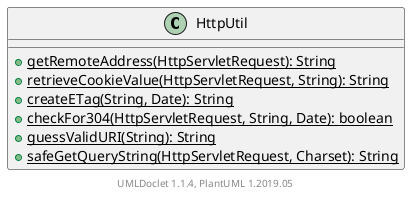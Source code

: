 @startuml

    class HttpUtil [[HttpUtil.html]] {
        {static} +getRemoteAddress(HttpServletRequest): String
        {static} +retrieveCookieValue(HttpServletRequest, String): String
        {static} +createETag(String, Date): String
        {static} +checkFor304(HttpServletRequest, String, Date): boolean
        {static} +guessValidURI(String): String
        {static} +safeGetQueryString(HttpServletRequest, Charset): String
    }


    center footer UMLDoclet 1.1.4, PlantUML 1.2019.05
@enduml
